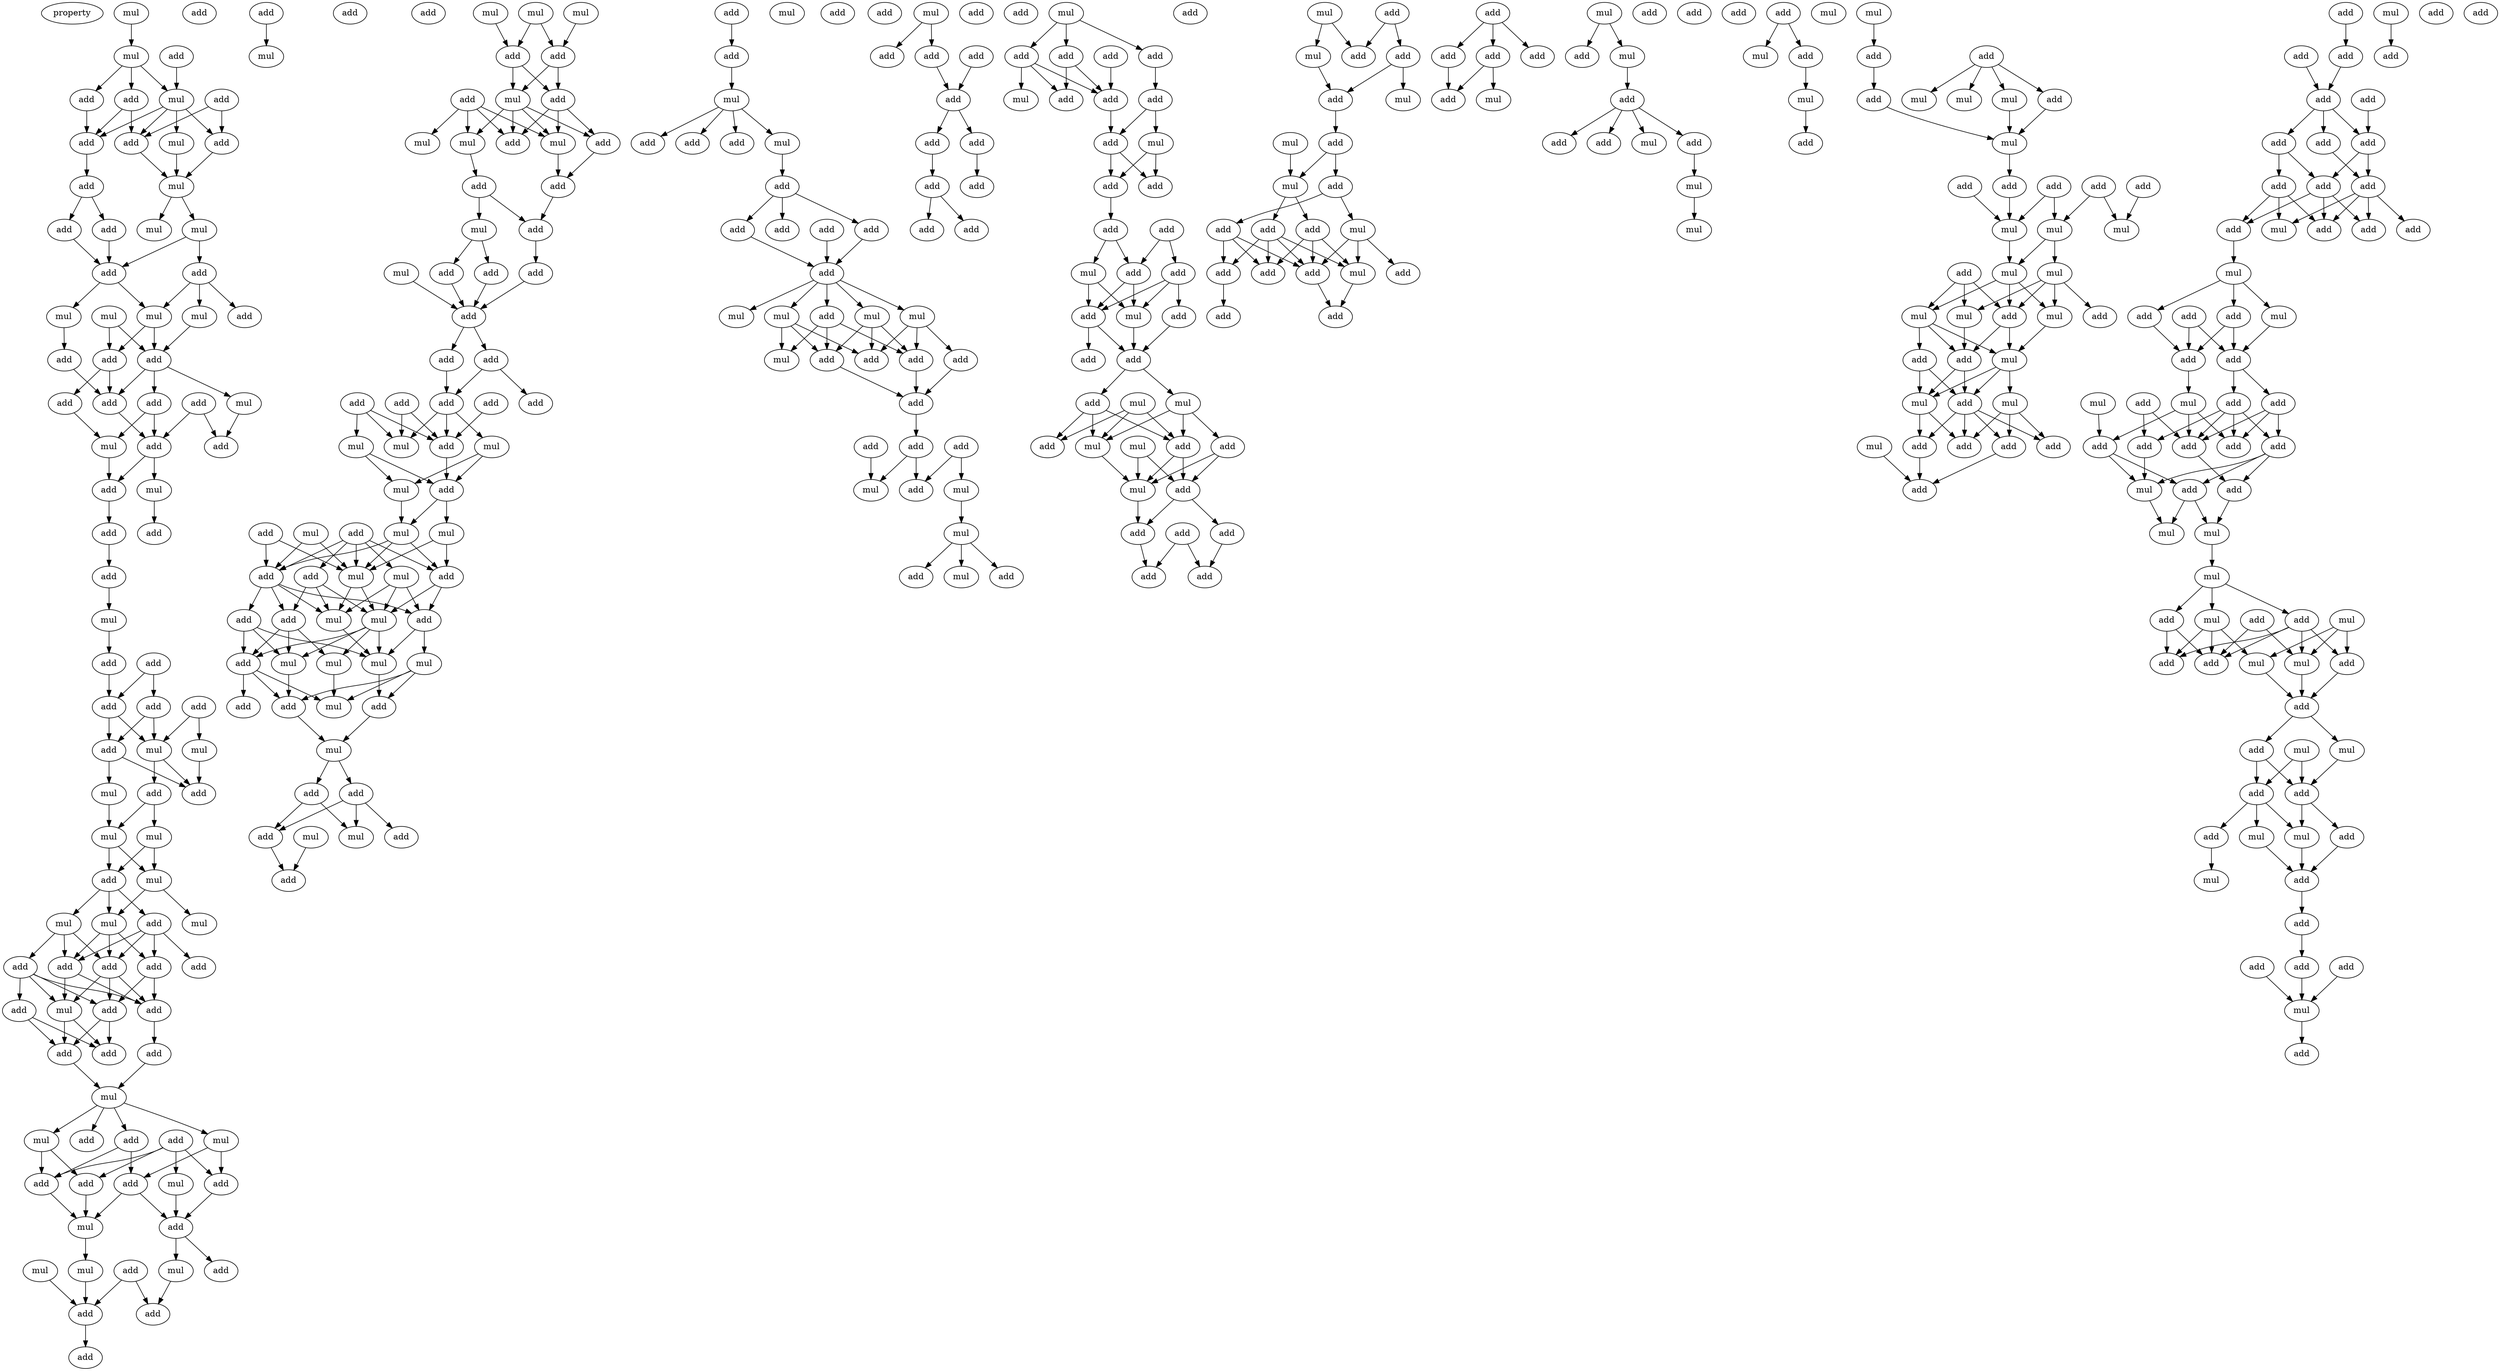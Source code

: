 digraph {
    node [fontcolor=black]
    property [mul=2,lf=1.7]
    0 [ label = mul ];
    1 [ label = mul ];
    2 [ label = add ];
    3 [ label = add ];
    4 [ label = add ];
    5 [ label = add ];
    6 [ label = mul ];
    7 [ label = add ];
    8 [ label = add ];
    9 [ label = add ];
    10 [ label = mul ];
    11 [ label = add ];
    12 [ label = mul ];
    13 [ label = mul ];
    14 [ label = add ];
    15 [ label = add ];
    16 [ label = add ];
    17 [ label = mul ];
    18 [ label = add ];
    19 [ label = add ];
    20 [ label = mul ];
    21 [ label = mul ];
    22 [ label = mul ];
    23 [ label = mul ];
    24 [ label = add ];
    25 [ label = add ];
    26 [ label = add ];
    27 [ label = add ];
    28 [ label = mul ];
    29 [ label = add ];
    30 [ label = add ];
    31 [ label = add ];
    32 [ label = add ];
    33 [ label = mul ];
    34 [ label = add ];
    35 [ label = add ];
    36 [ label = mul ];
    37 [ label = add ];
    38 [ label = add ];
    39 [ label = add ];
    40 [ label = add ];
    41 [ label = add ];
    42 [ label = mul ];
    43 [ label = add ];
    44 [ label = mul ];
    45 [ label = add ];
    46 [ label = add ];
    47 [ label = add ];
    48 [ label = add ];
    49 [ label = add ];
    50 [ label = mul ];
    51 [ label = mul ];
    52 [ label = add ];
    53 [ label = mul ];
    54 [ label = add ];
    55 [ label = mul ];
    56 [ label = mul ];
    57 [ label = add ];
    58 [ label = mul ];
    59 [ label = add ];
    60 [ label = mul ];
    61 [ label = mul ];
    62 [ label = mul ];
    63 [ label = add ];
    64 [ label = add ];
    65 [ label = add ];
    66 [ label = add ];
    67 [ label = add ];
    68 [ label = add ];
    69 [ label = mul ];
    70 [ label = add ];
    71 [ label = add ];
    72 [ label = add ];
    73 [ label = add ];
    74 [ label = add ];
    75 [ label = add ];
    76 [ label = mul ];
    77 [ label = mul ];
    78 [ label = mul ];
    79 [ label = add ];
    80 [ label = add ];
    81 [ label = add ];
    82 [ label = add ];
    83 [ label = add ];
    84 [ label = add ];
    85 [ label = add ];
    86 [ label = mul ];
    87 [ label = add ];
    88 [ label = mul ];
    89 [ label = mul ];
    90 [ label = mul ];
    91 [ label = add ];
    92 [ label = mul ];
    93 [ label = add ];
    94 [ label = add ];
    95 [ label = add ];
    96 [ label = add ];
    97 [ label = add ];
    98 [ label = mul ];
    99 [ label = mul ];
    100 [ label = mul ];
    101 [ label = add ];
    102 [ label = add ];
    103 [ label = add ];
    104 [ label = mul ];
    105 [ label = add ];
    106 [ label = mul ];
    107 [ label = add ];
    108 [ label = mul ];
    109 [ label = mul ];
    110 [ label = add ];
    111 [ label = add ];
    112 [ label = add ];
    113 [ label = mul ];
    114 [ label = add ];
    115 [ label = mul ];
    116 [ label = add ];
    117 [ label = add ];
    118 [ label = add ];
    119 [ label = add ];
    120 [ label = add ];
    121 [ label = add ];
    122 [ label = add ];
    123 [ label = add ];
    124 [ label = add ];
    125 [ label = add ];
    126 [ label = add ];
    127 [ label = mul ];
    128 [ label = mul ];
    129 [ label = mul ];
    130 [ label = add ];
    131 [ label = add ];
    132 [ label = mul ];
    133 [ label = mul ];
    134 [ label = mul ];
    135 [ label = add ];
    136 [ label = mul ];
    137 [ label = add ];
    138 [ label = add ];
    139 [ label = mul ];
    140 [ label = mul ];
    141 [ label = add ];
    142 [ label = add ];
    143 [ label = add ];
    144 [ label = add ];
    145 [ label = mul ];
    146 [ label = add ];
    147 [ label = mul ];
    148 [ label = mul ];
    149 [ label = add ];
    150 [ label = mul ];
    151 [ label = mul ];
    152 [ label = mul ];
    153 [ label = add ];
    154 [ label = mul ];
    155 [ label = add ];
    156 [ label = add ];
    157 [ label = mul ];
    158 [ label = add ];
    159 [ label = add ];
    160 [ label = add ];
    161 [ label = mul ];
    162 [ label = add ];
    163 [ label = mul ];
    164 [ label = add ];
    165 [ label = add ];
    166 [ label = add ];
    167 [ label = mul ];
    168 [ label = add ];
    169 [ label = add ];
    170 [ label = add ];
    171 [ label = mul ];
    172 [ label = add ];
    173 [ label = add ];
    174 [ label = add ];
    175 [ label = add ];
    176 [ label = add ];
    177 [ label = add ];
    178 [ label = mul ];
    179 [ label = mul ];
    180 [ label = mul ];
    181 [ label = add ];
    182 [ label = mul ];
    183 [ label = add ];
    184 [ label = add ];
    185 [ label = mul ];
    186 [ label = add ];
    187 [ label = add ];
    188 [ label = add ];
    189 [ label = add ];
    190 [ label = add ];
    191 [ label = mul ];
    192 [ label = add ];
    193 [ label = mul ];
    194 [ label = add ];
    195 [ label = mul ];
    196 [ label = mul ];
    197 [ label = add ];
    198 [ label = mul ];
    199 [ label = add ];
    200 [ label = add ];
    201 [ label = add ];
    202 [ label = mul ];
    203 [ label = add ];
    204 [ label = add ];
    205 [ label = add ];
    206 [ label = add ];
    207 [ label = add ];
    208 [ label = add ];
    209 [ label = add ];
    210 [ label = add ];
    211 [ label = add ];
    212 [ label = add ];
    213 [ label = add ];
    214 [ label = add ];
    215 [ label = mul ];
    216 [ label = add ];
    217 [ label = add ];
    218 [ label = add ];
    219 [ label = add ];
    220 [ label = mul ];
    221 [ label = add ];
    222 [ label = add ];
    223 [ label = add ];
    224 [ label = add ];
    225 [ label = mul ];
    226 [ label = add ];
    227 [ label = add ];
    228 [ label = add ];
    229 [ label = add ];
    230 [ label = add ];
    231 [ label = add ];
    232 [ label = add ];
    233 [ label = mul ];
    234 [ label = mul ];
    235 [ label = add ];
    236 [ label = add ];
    237 [ label = add ];
    238 [ label = add ];
    239 [ label = mul ];
    240 [ label = add ];
    241 [ label = mul ];
    242 [ label = mul ];
    243 [ label = add ];
    244 [ label = mul ];
    245 [ label = add ];
    246 [ label = add ];
    247 [ label = mul ];
    248 [ label = add ];
    249 [ label = add ];
    250 [ label = add ];
    251 [ label = add ];
    252 [ label = add ];
    253 [ label = add ];
    254 [ label = add ];
    255 [ label = mul ];
    256 [ label = mul ];
    257 [ label = add ];
    258 [ label = add ];
    259 [ label = add ];
    260 [ label = mul ];
    261 [ label = add ];
    262 [ label = mul ];
    263 [ label = mul ];
    264 [ label = add ];
    265 [ label = mul ];
    266 [ label = add ];
    267 [ label = add ];
    268 [ label = add ];
    269 [ label = add ];
    270 [ label = add ];
    271 [ label = mul ];
    272 [ label = add ];
    273 [ label = add ];
    274 [ label = add ];
    275 [ label = add ];
    276 [ label = add ];
    277 [ label = add ];
    278 [ label = add ];
    279 [ label = add ];
    280 [ label = add ];
    281 [ label = mul ];
    282 [ label = mul ];
    283 [ label = add ];
    284 [ label = add ];
    285 [ label = add ];
    286 [ label = mul ];
    287 [ label = add ];
    288 [ label = add ];
    289 [ label = add ];
    290 [ label = add ];
    291 [ label = mul ];
    292 [ label = add ];
    293 [ label = mul ];
    294 [ label = mul ];
    295 [ label = add ];
    296 [ label = mul ];
    297 [ label = add ];
    298 [ label = mul ];
    299 [ label = mul ];
    300 [ label = add ];
    301 [ label = mul ];
    302 [ label = add ];
    303 [ label = add ];
    304 [ label = add ];
    305 [ label = mul ];
    306 [ label = mul ];
    307 [ label = mul ];
    308 [ label = add ];
    309 [ label = mul ];
    310 [ label = add ];
    311 [ label = add ];
    312 [ label = add ];
    313 [ label = add ];
    314 [ label = add ];
    315 [ label = mul ];
    316 [ label = mul ];
    317 [ label = mul ];
    318 [ label = mul ];
    319 [ label = add ];
    320 [ label = mul ];
    321 [ label = add ];
    322 [ label = mul ];
    323 [ label = mul ];
    324 [ label = add ];
    325 [ label = mul ];
    326 [ label = add ];
    327 [ label = add ];
    328 [ label = mul ];
    329 [ label = add ];
    330 [ label = mul ];
    331 [ label = mul ];
    332 [ label = mul ];
    333 [ label = add ];
    334 [ label = add ];
    335 [ label = add ];
    336 [ label = add ];
    337 [ label = add ];
    338 [ label = add ];
    339 [ label = add ];
    340 [ label = add ];
    341 [ label = add ];
    342 [ label = add ];
    343 [ label = add ];
    344 [ label = add ];
    345 [ label = add ];
    346 [ label = add ];
    347 [ label = add ];
    348 [ label = add ];
    349 [ label = add ];
    350 [ label = add ];
    351 [ label = add ];
    352 [ label = mul ];
    353 [ label = add ];
    354 [ label = mul ];
    355 [ label = add ];
    356 [ label = mul ];
    357 [ label = add ];
    358 [ label = add ];
    359 [ label = add ];
    360 [ label = add ];
    361 [ label = add ];
    362 [ label = mul ];
    363 [ label = add ];
    364 [ label = add ];
    365 [ label = mul ];
    366 [ label = add ];
    367 [ label = add ];
    368 [ label = add ];
    369 [ label = add ];
    370 [ label = add ];
    371 [ label = mul ];
    372 [ label = add ];
    373 [ label = add ];
    374 [ label = mul ];
    375 [ label = mul ];
    376 [ label = mul ];
    377 [ label = mul ];
    378 [ label = add ];
    379 [ label = add ];
    380 [ label = add ];
    381 [ label = mul ];
    382 [ label = add ];
    383 [ label = mul ];
    384 [ label = mul ];
    385 [ label = add ];
    386 [ label = add ];
    387 [ label = add ];
    388 [ label = mul ];
    389 [ label = mul ];
    390 [ label = add ];
    391 [ label = add ];
    392 [ label = add ];
    393 [ label = mul ];
    394 [ label = add ];
    395 [ label = mul ];
    396 [ label = add ];
    397 [ label = mul ];
    398 [ label = add ];
    399 [ label = add ];
    400 [ label = add ];
    401 [ label = add ];
    402 [ label = add ];
    403 [ label = mul ];
    404 [ label = mul ];
    405 [ label = add ];
    406 [ label = add ];
    407 [ label = add ];
    408 [ label = add ];
    0 -> 1 [ name = 0 ];
    1 -> 3 [ name = 1 ];
    1 -> 4 [ name = 2 ];
    1 -> 6 [ name = 3 ];
    2 -> 6 [ name = 4 ];
    3 -> 8 [ name = 5 ];
    4 -> 8 [ name = 6 ];
    4 -> 9 [ name = 7 ];
    5 -> 7 [ name = 8 ];
    5 -> 9 [ name = 9 ];
    6 -> 7 [ name = 10 ];
    6 -> 8 [ name = 11 ];
    6 -> 9 [ name = 12 ];
    6 -> 10 [ name = 13 ];
    7 -> 12 [ name = 14 ];
    8 -> 11 [ name = 15 ];
    9 -> 12 [ name = 16 ];
    10 -> 12 [ name = 17 ];
    11 -> 14 [ name = 18 ];
    11 -> 16 [ name = 19 ];
    12 -> 13 [ name = 20 ];
    12 -> 17 [ name = 21 ];
    13 -> 18 [ name = 22 ];
    13 -> 19 [ name = 23 ];
    14 -> 18 [ name = 24 ];
    16 -> 18 [ name = 25 ];
    18 -> 20 [ name = 26 ];
    18 -> 22 [ name = 27 ];
    19 -> 20 [ name = 28 ];
    19 -> 23 [ name = 29 ];
    19 -> 24 [ name = 30 ];
    20 -> 25 [ name = 31 ];
    20 -> 27 [ name = 32 ];
    21 -> 25 [ name = 33 ];
    21 -> 27 [ name = 34 ];
    22 -> 26 [ name = 35 ];
    23 -> 25 [ name = 36 ];
    25 -> 28 [ name = 37 ];
    25 -> 29 [ name = 38 ];
    25 -> 31 [ name = 39 ];
    26 -> 31 [ name = 40 ];
    27 -> 31 [ name = 41 ];
    27 -> 32 [ name = 42 ];
    28 -> 35 [ name = 43 ];
    29 -> 33 [ name = 44 ];
    29 -> 34 [ name = 45 ];
    30 -> 34 [ name = 46 ];
    30 -> 35 [ name = 47 ];
    31 -> 34 [ name = 48 ];
    32 -> 33 [ name = 49 ];
    33 -> 37 [ name = 50 ];
    34 -> 36 [ name = 51 ];
    34 -> 37 [ name = 52 ];
    36 -> 39 [ name = 53 ];
    37 -> 38 [ name = 54 ];
    38 -> 40 [ name = 55 ];
    40 -> 42 [ name = 56 ];
    41 -> 44 [ name = 57 ];
    42 -> 43 [ name = 58 ];
    43 -> 46 [ name = 59 ];
    45 -> 46 [ name = 60 ];
    45 -> 47 [ name = 61 ];
    46 -> 49 [ name = 62 ];
    46 -> 51 [ name = 63 ];
    47 -> 49 [ name = 64 ];
    47 -> 51 [ name = 65 ];
    48 -> 50 [ name = 66 ];
    48 -> 51 [ name = 67 ];
    49 -> 52 [ name = 68 ];
    49 -> 53 [ name = 69 ];
    50 -> 52 [ name = 70 ];
    51 -> 52 [ name = 71 ];
    51 -> 54 [ name = 72 ];
    53 -> 56 [ name = 73 ];
    54 -> 55 [ name = 74 ];
    54 -> 56 [ name = 75 ];
    55 -> 57 [ name = 76 ];
    55 -> 58 [ name = 77 ];
    56 -> 57 [ name = 78 ];
    56 -> 58 [ name = 79 ];
    57 -> 59 [ name = 80 ];
    57 -> 61 [ name = 81 ];
    57 -> 62 [ name = 82 ];
    58 -> 60 [ name = 83 ];
    58 -> 62 [ name = 84 ];
    59 -> 64 [ name = 85 ];
    59 -> 66 [ name = 86 ];
    59 -> 67 [ name = 87 ];
    59 -> 68 [ name = 88 ];
    61 -> 65 [ name = 89 ];
    61 -> 66 [ name = 90 ];
    61 -> 68 [ name = 91 ];
    62 -> 66 [ name = 92 ];
    62 -> 67 [ name = 93 ];
    62 -> 68 [ name = 94 ];
    65 -> 69 [ name = 95 ];
    65 -> 70 [ name = 96 ];
    65 -> 71 [ name = 97 ];
    65 -> 72 [ name = 98 ];
    66 -> 69 [ name = 99 ];
    66 -> 71 [ name = 100 ];
    66 -> 72 [ name = 101 ];
    67 -> 71 [ name = 102 ];
    67 -> 72 [ name = 103 ];
    68 -> 69 [ name = 104 ];
    68 -> 71 [ name = 105 ];
    69 -> 74 [ name = 106 ];
    69 -> 75 [ name = 107 ];
    70 -> 74 [ name = 108 ];
    70 -> 75 [ name = 109 ];
    71 -> 73 [ name = 110 ];
    72 -> 74 [ name = 111 ];
    72 -> 75 [ name = 112 ];
    73 -> 76 [ name = 113 ];
    74 -> 76 [ name = 114 ];
    76 -> 77 [ name = 115 ];
    76 -> 78 [ name = 116 ];
    76 -> 79 [ name = 117 ];
    76 -> 81 [ name = 118 ];
    77 -> 84 [ name = 119 ];
    77 -> 85 [ name = 120 ];
    78 -> 82 [ name = 121 ];
    78 -> 83 [ name = 122 ];
    79 -> 82 [ name = 123 ];
    79 -> 84 [ name = 124 ];
    80 -> 82 [ name = 125 ];
    80 -> 83 [ name = 126 ];
    80 -> 85 [ name = 127 ];
    80 -> 86 [ name = 128 ];
    82 -> 88 [ name = 129 ];
    83 -> 88 [ name = 130 ];
    84 -> 87 [ name = 131 ];
    84 -> 88 [ name = 132 ];
    85 -> 87 [ name = 133 ];
    86 -> 87 [ name = 134 ];
    87 -> 90 [ name = 135 ];
    87 -> 91 [ name = 136 ];
    88 -> 89 [ name = 137 ];
    89 -> 94 [ name = 138 ];
    90 -> 95 [ name = 139 ];
    92 -> 94 [ name = 140 ];
    93 -> 94 [ name = 141 ];
    93 -> 95 [ name = 142 ];
    94 -> 96 [ name = 143 ];
    98 -> 102 [ name = 144 ];
    99 -> 101 [ name = 145 ];
    99 -> 102 [ name = 146 ];
    100 -> 101 [ name = 147 ];
    101 -> 103 [ name = 148 ];
    101 -> 104 [ name = 149 ];
    102 -> 103 [ name = 150 ];
    102 -> 104 [ name = 151 ];
    103 -> 106 [ name = 152 ];
    103 -> 107 [ name = 153 ];
    103 -> 110 [ name = 154 ];
    104 -> 106 [ name = 155 ];
    104 -> 107 [ name = 156 ];
    104 -> 108 [ name = 157 ];
    104 -> 110 [ name = 158 ];
    105 -> 106 [ name = 159 ];
    105 -> 108 [ name = 160 ];
    105 -> 109 [ name = 161 ];
    105 -> 110 [ name = 162 ];
    106 -> 112 [ name = 163 ];
    107 -> 112 [ name = 164 ];
    108 -> 111 [ name = 165 ];
    111 -> 113 [ name = 166 ];
    111 -> 114 [ name = 167 ];
    112 -> 114 [ name = 168 ];
    113 -> 117 [ name = 169 ];
    113 -> 118 [ name = 170 ];
    114 -> 116 [ name = 171 ];
    115 -> 119 [ name = 172 ];
    116 -> 119 [ name = 173 ];
    117 -> 119 [ name = 174 ];
    118 -> 119 [ name = 175 ];
    119 -> 120 [ name = 176 ];
    119 -> 121 [ name = 177 ];
    120 -> 125 [ name = 178 ];
    121 -> 124 [ name = 179 ];
    121 -> 125 [ name = 180 ];
    122 -> 127 [ name = 181 ];
    122 -> 130 [ name = 182 ];
    123 -> 130 [ name = 183 ];
    125 -> 127 [ name = 184 ];
    125 -> 128 [ name = 185 ];
    125 -> 130 [ name = 186 ];
    126 -> 127 [ name = 187 ];
    126 -> 129 [ name = 188 ];
    126 -> 130 [ name = 189 ];
    128 -> 131 [ name = 190 ];
    128 -> 132 [ name = 191 ];
    129 -> 131 [ name = 192 ];
    129 -> 132 [ name = 193 ];
    130 -> 131 [ name = 194 ];
    131 -> 134 [ name = 195 ];
    131 -> 136 [ name = 196 ];
    132 -> 134 [ name = 197 ];
    133 -> 140 [ name = 198 ];
    133 -> 141 [ name = 199 ];
    134 -> 138 [ name = 200 ];
    134 -> 140 [ name = 201 ];
    134 -> 141 [ name = 202 ];
    135 -> 140 [ name = 203 ];
    135 -> 141 [ name = 204 ];
    136 -> 138 [ name = 205 ];
    136 -> 140 [ name = 206 ];
    137 -> 138 [ name = 207 ];
    137 -> 139 [ name = 208 ];
    137 -> 140 [ name = 209 ];
    137 -> 141 [ name = 210 ];
    137 -> 142 [ name = 211 ];
    138 -> 143 [ name = 212 ];
    138 -> 147 [ name = 213 ];
    139 -> 143 [ name = 214 ];
    139 -> 145 [ name = 215 ];
    139 -> 147 [ name = 216 ];
    140 -> 145 [ name = 217 ];
    140 -> 147 [ name = 218 ];
    141 -> 143 [ name = 219 ];
    141 -> 144 [ name = 220 ];
    141 -> 145 [ name = 221 ];
    141 -> 146 [ name = 222 ];
    142 -> 144 [ name = 223 ];
    142 -> 145 [ name = 224 ];
    142 -> 147 [ name = 225 ];
    143 -> 151 [ name = 226 ];
    143 -> 152 [ name = 227 ];
    144 -> 148 [ name = 228 ];
    144 -> 149 [ name = 229 ];
    144 -> 150 [ name = 230 ];
    145 -> 151 [ name = 231 ];
    146 -> 149 [ name = 232 ];
    146 -> 150 [ name = 233 ];
    146 -> 151 [ name = 234 ];
    147 -> 148 [ name = 235 ];
    147 -> 149 [ name = 236 ];
    147 -> 150 [ name = 237 ];
    147 -> 151 [ name = 238 ];
    148 -> 154 [ name = 239 ];
    149 -> 154 [ name = 240 ];
    149 -> 155 [ name = 241 ];
    149 -> 156 [ name = 242 ];
    150 -> 156 [ name = 243 ];
    151 -> 153 [ name = 244 ];
    152 -> 153 [ name = 245 ];
    152 -> 154 [ name = 246 ];
    152 -> 156 [ name = 247 ];
    153 -> 157 [ name = 248 ];
    156 -> 157 [ name = 249 ];
    157 -> 158 [ name = 250 ];
    157 -> 159 [ name = 251 ];
    158 -> 160 [ name = 252 ];
    158 -> 161 [ name = 253 ];
    158 -> 162 [ name = 254 ];
    159 -> 160 [ name = 255 ];
    159 -> 161 [ name = 256 ];
    160 -> 166 [ name = 257 ];
    163 -> 166 [ name = 258 ];
    164 -> 165 [ name = 259 ];
    165 -> 167 [ name = 260 ];
    167 -> 168 [ name = 261 ];
    167 -> 169 [ name = 262 ];
    167 -> 170 [ name = 263 ];
    167 -> 171 [ name = 264 ];
    171 -> 172 [ name = 265 ];
    172 -> 174 [ name = 266 ];
    172 -> 175 [ name = 267 ];
    172 -> 176 [ name = 268 ];
    173 -> 177 [ name = 269 ];
    175 -> 177 [ name = 270 ];
    176 -> 177 [ name = 271 ];
    177 -> 178 [ name = 272 ];
    177 -> 179 [ name = 273 ];
    177 -> 180 [ name = 274 ];
    177 -> 181 [ name = 275 ];
    177 -> 182 [ name = 276 ];
    179 -> 185 [ name = 277 ];
    179 -> 186 [ name = 278 ];
    179 -> 187 [ name = 279 ];
    180 -> 183 [ name = 280 ];
    180 -> 184 [ name = 281 ];
    180 -> 187 [ name = 282 ];
    181 -> 183 [ name = 283 ];
    181 -> 185 [ name = 284 ];
    181 -> 186 [ name = 285 ];
    182 -> 183 [ name = 286 ];
    182 -> 186 [ name = 287 ];
    182 -> 187 [ name = 288 ];
    183 -> 188 [ name = 289 ];
    184 -> 188 [ name = 290 ];
    186 -> 188 [ name = 291 ];
    188 -> 192 [ name = 292 ];
    189 -> 194 [ name = 293 ];
    189 -> 195 [ name = 294 ];
    190 -> 193 [ name = 295 ];
    192 -> 193 [ name = 296 ];
    192 -> 194 [ name = 297 ];
    195 -> 196 [ name = 298 ];
    196 -> 197 [ name = 299 ];
    196 -> 198 [ name = 300 ];
    196 -> 199 [ name = 301 ];
    202 -> 203 [ name = 302 ];
    202 -> 204 [ name = 303 ];
    204 -> 207 [ name = 304 ];
    206 -> 207 [ name = 305 ];
    207 -> 208 [ name = 306 ];
    207 -> 209 [ name = 307 ];
    208 -> 211 [ name = 308 ];
    209 -> 210 [ name = 309 ];
    211 -> 212 [ name = 310 ];
    211 -> 213 [ name = 311 ];
    215 -> 216 [ name = 312 ];
    215 -> 218 [ name = 313 ];
    215 -> 219 [ name = 314 ];
    216 -> 222 [ name = 315 ];
    217 -> 221 [ name = 316 ];
    218 -> 221 [ name = 317 ];
    218 -> 223 [ name = 318 ];
    219 -> 220 [ name = 319 ];
    219 -> 221 [ name = 320 ];
    219 -> 223 [ name = 321 ];
    221 -> 224 [ name = 322 ];
    222 -> 224 [ name = 323 ];
    222 -> 225 [ name = 324 ];
    224 -> 226 [ name = 325 ];
    224 -> 227 [ name = 326 ];
    225 -> 226 [ name = 327 ];
    225 -> 227 [ name = 328 ];
    227 -> 229 [ name = 329 ];
    229 -> 231 [ name = 330 ];
    229 -> 233 [ name = 331 ];
    230 -> 231 [ name = 332 ];
    230 -> 232 [ name = 333 ];
    231 -> 234 [ name = 334 ];
    231 -> 235 [ name = 335 ];
    232 -> 234 [ name = 336 ];
    232 -> 235 [ name = 337 ];
    232 -> 236 [ name = 338 ];
    233 -> 234 [ name = 339 ];
    233 -> 235 [ name = 340 ];
    234 -> 238 [ name = 341 ];
    235 -> 237 [ name = 342 ];
    235 -> 238 [ name = 343 ];
    236 -> 238 [ name = 344 ];
    238 -> 239 [ name = 345 ];
    238 -> 240 [ name = 346 ];
    239 -> 243 [ name = 347 ];
    239 -> 244 [ name = 348 ];
    239 -> 246 [ name = 349 ];
    240 -> 244 [ name = 350 ];
    240 -> 245 [ name = 351 ];
    240 -> 246 [ name = 352 ];
    241 -> 244 [ name = 353 ];
    241 -> 245 [ name = 354 ];
    241 -> 246 [ name = 355 ];
    242 -> 247 [ name = 356 ];
    242 -> 248 [ name = 357 ];
    243 -> 247 [ name = 358 ];
    243 -> 248 [ name = 359 ];
    244 -> 247 [ name = 360 ];
    246 -> 247 [ name = 361 ];
    246 -> 248 [ name = 362 ];
    247 -> 250 [ name = 363 ];
    248 -> 249 [ name = 364 ];
    248 -> 250 [ name = 365 ];
    249 -> 252 [ name = 366 ];
    250 -> 253 [ name = 367 ];
    251 -> 252 [ name = 368 ];
    251 -> 253 [ name = 369 ];
    254 -> 257 [ name = 370 ];
    254 -> 258 [ name = 371 ];
    255 -> 256 [ name = 372 ];
    255 -> 257 [ name = 373 ];
    256 -> 259 [ name = 374 ];
    258 -> 259 [ name = 375 ];
    258 -> 260 [ name = 376 ];
    259 -> 261 [ name = 377 ];
    261 -> 263 [ name = 378 ];
    261 -> 264 [ name = 379 ];
    262 -> 263 [ name = 380 ];
    263 -> 266 [ name = 381 ];
    263 -> 268 [ name = 382 ];
    264 -> 265 [ name = 383 ];
    264 -> 267 [ name = 384 ];
    265 -> 269 [ name = 385 ];
    265 -> 271 [ name = 386 ];
    265 -> 273 [ name = 387 ];
    266 -> 270 [ name = 388 ];
    266 -> 271 [ name = 389 ];
    266 -> 272 [ name = 390 ];
    266 -> 273 [ name = 391 ];
    267 -> 270 [ name = 392 ];
    267 -> 272 [ name = 393 ];
    267 -> 273 [ name = 394 ];
    268 -> 270 [ name = 395 ];
    268 -> 271 [ name = 396 ];
    268 -> 273 [ name = 397 ];
    271 -> 274 [ name = 398 ];
    272 -> 275 [ name = 399 ];
    273 -> 274 [ name = 400 ];
    276 -> 277 [ name = 401 ];
    276 -> 278 [ name = 402 ];
    276 -> 279 [ name = 403 ];
    277 -> 280 [ name = 404 ];
    277 -> 281 [ name = 405 ];
    278 -> 280 [ name = 406 ];
    282 -> 284 [ name = 407 ];
    282 -> 286 [ name = 408 ];
    286 -> 287 [ name = 409 ];
    287 -> 289 [ name = 410 ];
    287 -> 290 [ name = 411 ];
    287 -> 291 [ name = 412 ];
    287 -> 292 [ name = 413 ];
    292 -> 293 [ name = 414 ];
    293 -> 294 [ name = 415 ];
    295 -> 296 [ name = 416 ];
    295 -> 297 [ name = 417 ];
    297 -> 299 [ name = 418 ];
    299 -> 300 [ name = 419 ];
    301 -> 302 [ name = 420 ];
    302 -> 308 [ name = 421 ];
    303 -> 304 [ name = 422 ];
    303 -> 305 [ name = 423 ];
    303 -> 306 [ name = 424 ];
    303 -> 307 [ name = 425 ];
    304 -> 309 [ name = 426 ];
    306 -> 309 [ name = 427 ];
    308 -> 309 [ name = 428 ];
    309 -> 314 [ name = 429 ];
    310 -> 315 [ name = 430 ];
    310 -> 317 [ name = 431 ];
    311 -> 316 [ name = 432 ];
    312 -> 315 [ name = 433 ];
    313 -> 316 [ name = 434 ];
    313 -> 317 [ name = 435 ];
    314 -> 316 [ name = 436 ];
    316 -> 318 [ name = 437 ];
    317 -> 318 [ name = 438 ];
    317 -> 320 [ name = 439 ];
    318 -> 322 [ name = 440 ];
    318 -> 324 [ name = 441 ];
    318 -> 325 [ name = 442 ];
    319 -> 323 [ name = 443 ];
    319 -> 324 [ name = 444 ];
    319 -> 325 [ name = 445 ];
    320 -> 321 [ name = 446 ];
    320 -> 322 [ name = 447 ];
    320 -> 323 [ name = 448 ];
    320 -> 324 [ name = 449 ];
    322 -> 328 [ name = 450 ];
    323 -> 327 [ name = 451 ];
    324 -> 327 [ name = 452 ];
    324 -> 328 [ name = 453 ];
    325 -> 326 [ name = 454 ];
    325 -> 327 [ name = 455 ];
    325 -> 328 [ name = 456 ];
    326 -> 329 [ name = 457 ];
    326 -> 331 [ name = 458 ];
    327 -> 329 [ name = 459 ];
    327 -> 331 [ name = 460 ];
    328 -> 329 [ name = 461 ];
    328 -> 330 [ name = 462 ];
    328 -> 331 [ name = 463 ];
    329 -> 333 [ name = 464 ];
    329 -> 334 [ name = 465 ];
    329 -> 335 [ name = 466 ];
    329 -> 336 [ name = 467 ];
    330 -> 333 [ name = 468 ];
    330 -> 335 [ name = 469 ];
    330 -> 336 [ name = 470 ];
    331 -> 334 [ name = 471 ];
    331 -> 335 [ name = 472 ];
    332 -> 337 [ name = 473 ];
    334 -> 337 [ name = 474 ];
    336 -> 337 [ name = 475 ];
    338 -> 340 [ name = 476 ];
    339 -> 342 [ name = 477 ];
    340 -> 342 [ name = 478 ];
    341 -> 343 [ name = 479 ];
    342 -> 343 [ name = 480 ];
    342 -> 344 [ name = 481 ];
    342 -> 345 [ name = 482 ];
    343 -> 346 [ name = 483 ];
    343 -> 348 [ name = 484 ];
    344 -> 346 [ name = 485 ];
    344 -> 347 [ name = 486 ];
    345 -> 348 [ name = 487 ];
    346 -> 349 [ name = 488 ];
    346 -> 350 [ name = 489 ];
    346 -> 353 [ name = 490 ];
    347 -> 350 [ name = 491 ];
    347 -> 352 [ name = 492 ];
    347 -> 353 [ name = 493 ];
    348 -> 349 [ name = 494 ];
    348 -> 351 [ name = 495 ];
    348 -> 352 [ name = 496 ];
    348 -> 353 [ name = 497 ];
    350 -> 354 [ name = 498 ];
    354 -> 355 [ name = 499 ];
    354 -> 356 [ name = 500 ];
    354 -> 358 [ name = 501 ];
    355 -> 359 [ name = 502 ];
    355 -> 360 [ name = 503 ];
    356 -> 359 [ name = 504 ];
    357 -> 359 [ name = 505 ];
    357 -> 360 [ name = 506 ];
    358 -> 360 [ name = 507 ];
    359 -> 361 [ name = 508 ];
    359 -> 364 [ name = 509 ];
    360 -> 362 [ name = 510 ];
    361 -> 366 [ name = 511 ];
    361 -> 367 [ name = 512 ];
    361 -> 369 [ name = 513 ];
    362 -> 366 [ name = 514 ];
    362 -> 367 [ name = 515 ];
    362 -> 368 [ name = 516 ];
    363 -> 366 [ name = 517 ];
    363 -> 370 [ name = 518 ];
    364 -> 366 [ name = 519 ];
    364 -> 367 [ name = 520 ];
    364 -> 369 [ name = 521 ];
    364 -> 370 [ name = 522 ];
    365 -> 368 [ name = 523 ];
    366 -> 373 [ name = 524 ];
    368 -> 371 [ name = 525 ];
    368 -> 372 [ name = 526 ];
    369 -> 371 [ name = 527 ];
    369 -> 372 [ name = 528 ];
    369 -> 373 [ name = 529 ];
    370 -> 371 [ name = 530 ];
    371 -> 375 [ name = 531 ];
    372 -> 374 [ name = 532 ];
    372 -> 375 [ name = 533 ];
    373 -> 374 [ name = 534 ];
    374 -> 376 [ name = 535 ];
    376 -> 378 [ name = 536 ];
    376 -> 379 [ name = 537 ];
    376 -> 381 [ name = 538 ];
    377 -> 382 [ name = 539 ];
    377 -> 383 [ name = 540 ];
    377 -> 384 [ name = 541 ];
    378 -> 385 [ name = 542 ];
    378 -> 386 [ name = 543 ];
    379 -> 382 [ name = 544 ];
    379 -> 384 [ name = 545 ];
    379 -> 385 [ name = 546 ];
    379 -> 386 [ name = 547 ];
    380 -> 384 [ name = 548 ];
    380 -> 385 [ name = 549 ];
    381 -> 383 [ name = 550 ];
    381 -> 385 [ name = 551 ];
    381 -> 386 [ name = 552 ];
    382 -> 387 [ name = 553 ];
    383 -> 387 [ name = 554 ];
    384 -> 387 [ name = 555 ];
    387 -> 388 [ name = 556 ];
    387 -> 390 [ name = 557 ];
    388 -> 392 [ name = 558 ];
    389 -> 391 [ name = 559 ];
    389 -> 392 [ name = 560 ];
    390 -> 391 [ name = 561 ];
    390 -> 392 [ name = 562 ];
    391 -> 393 [ name = 563 ];
    391 -> 394 [ name = 564 ];
    391 -> 395 [ name = 565 ];
    392 -> 393 [ name = 566 ];
    392 -> 396 [ name = 567 ];
    393 -> 398 [ name = 568 ];
    394 -> 397 [ name = 569 ];
    395 -> 398 [ name = 570 ];
    396 -> 398 [ name = 571 ];
    398 -> 399 [ name = 572 ];
    399 -> 401 [ name = 573 ];
    400 -> 403 [ name = 574 ];
    401 -> 403 [ name = 575 ];
    402 -> 403 [ name = 576 ];
    403 -> 405 [ name = 577 ];
    404 -> 406 [ name = 578 ];
}

